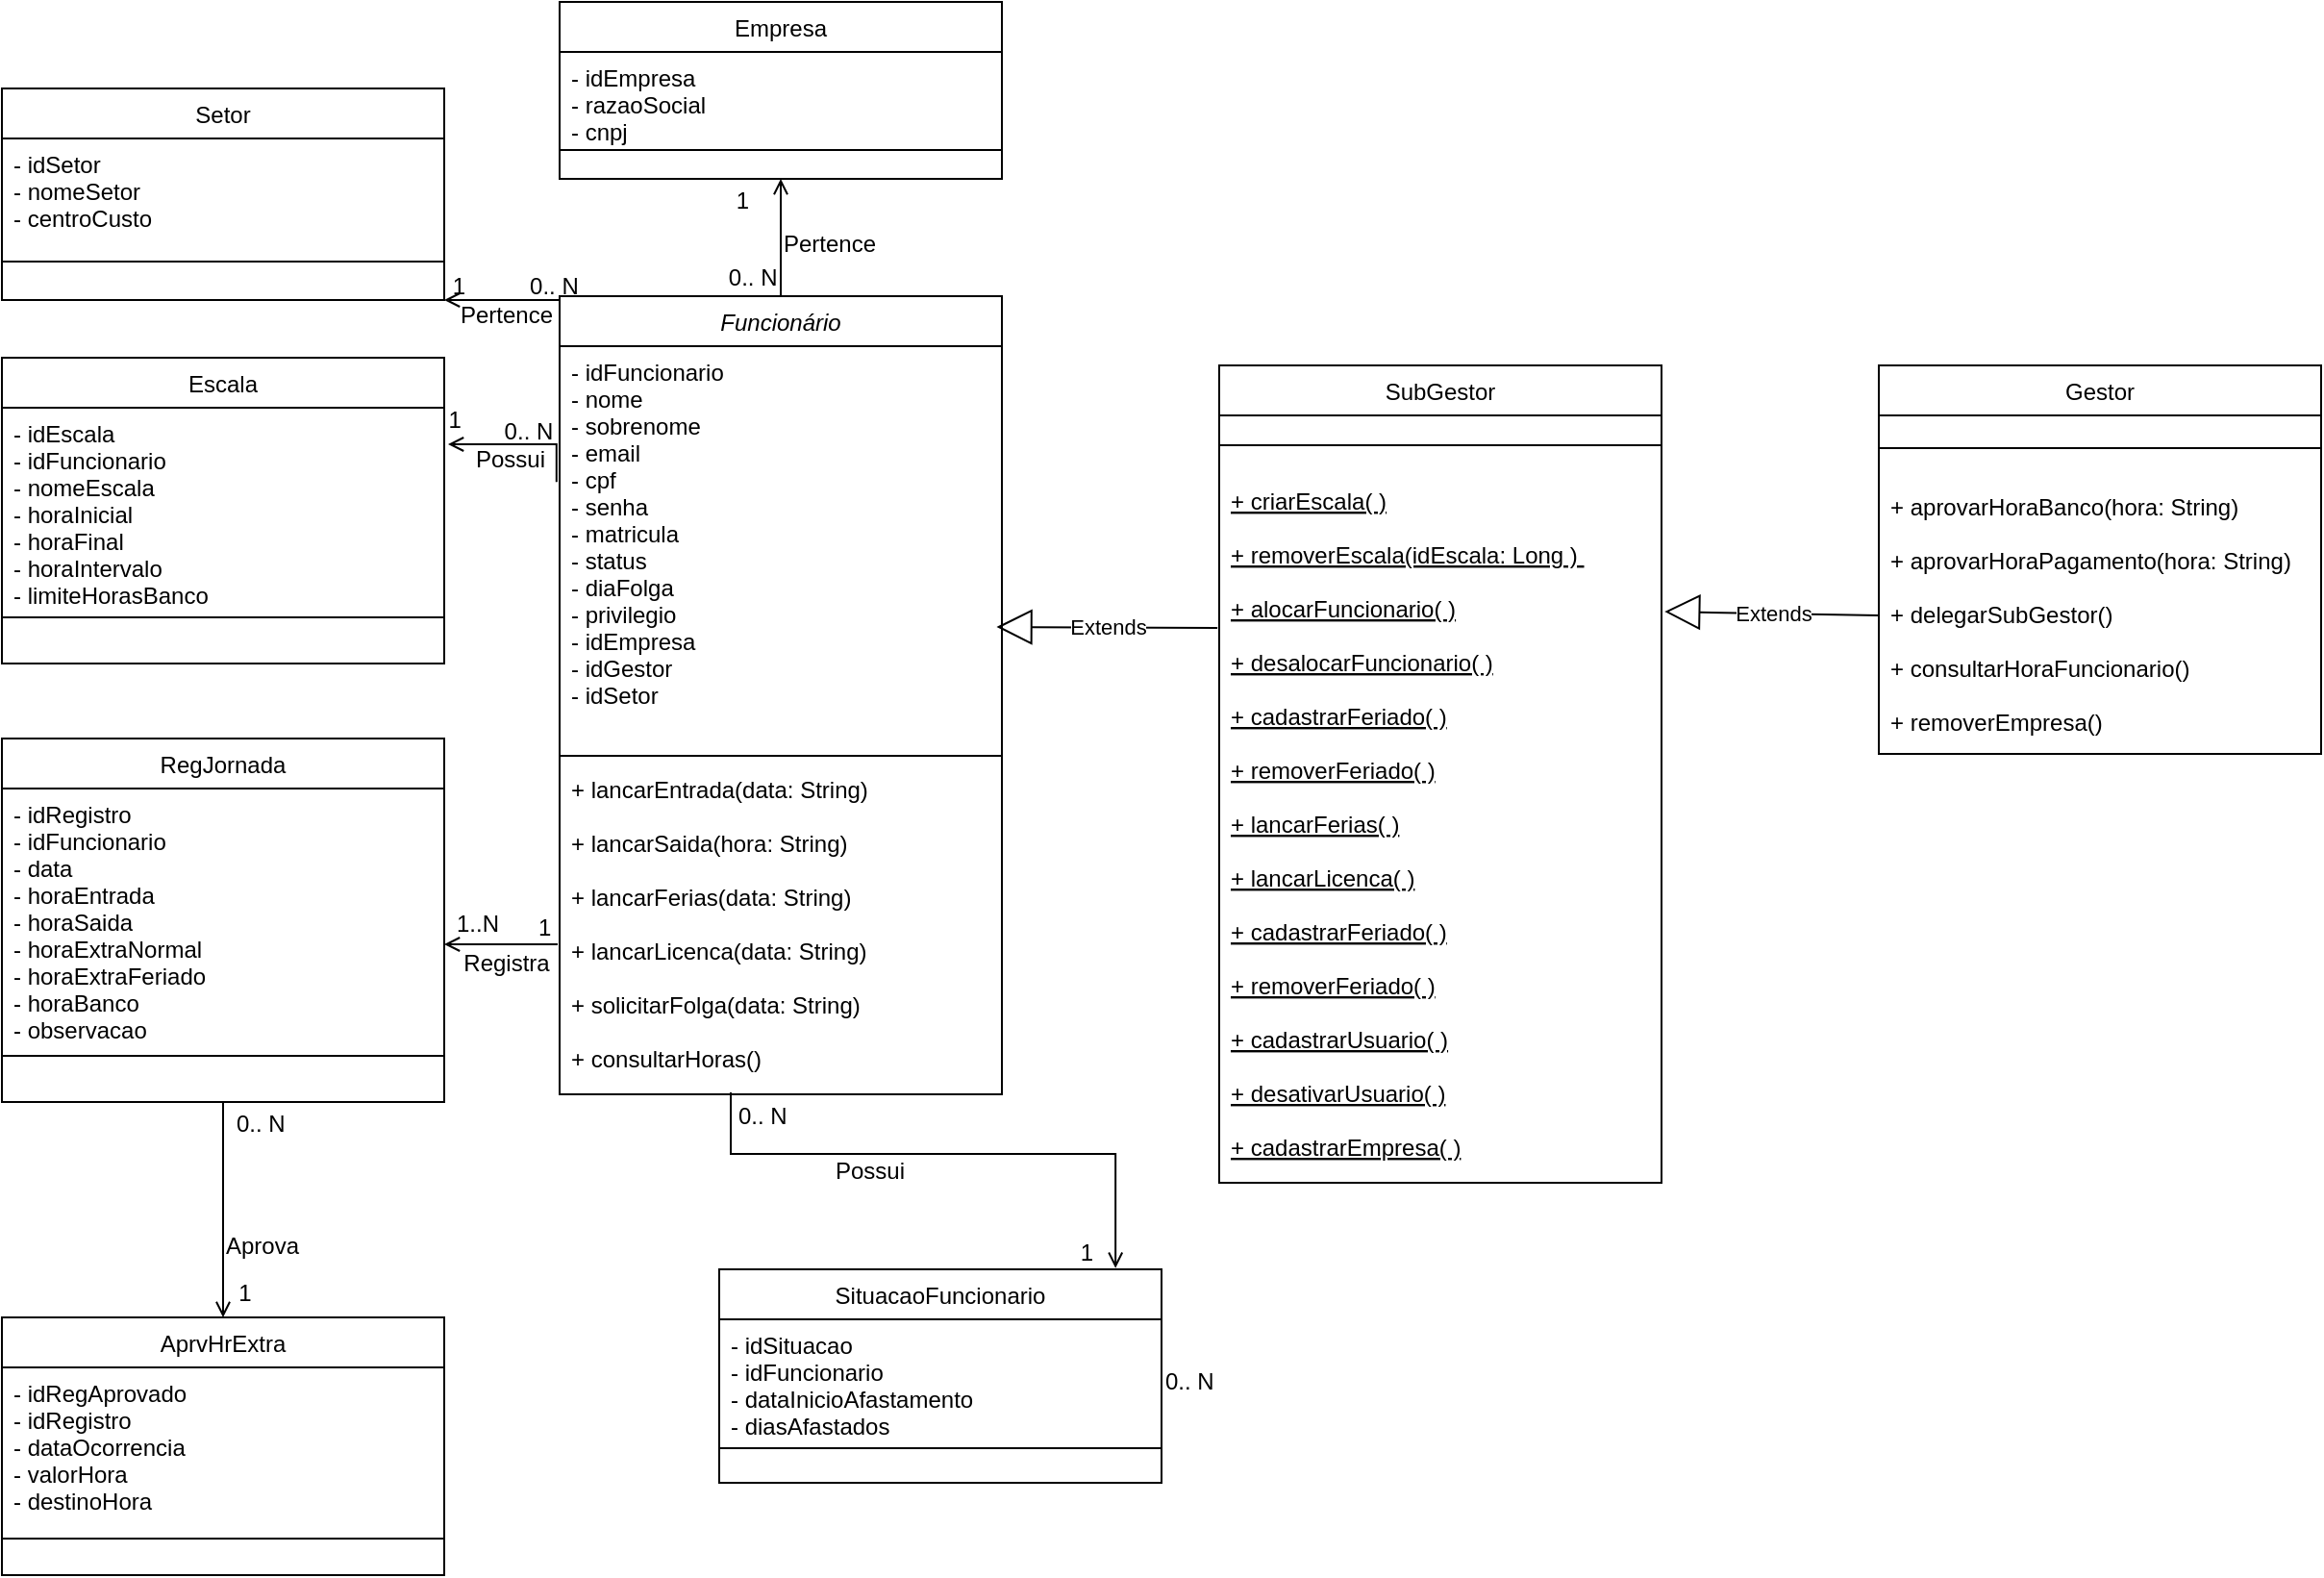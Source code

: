 <mxfile version="13.7.9" type="device"><diagram id="C5RBs43oDa-KdzZeNtuy" name="Page-1"><mxGraphModel dx="1422" dy="822" grid="0" gridSize="10" guides="1" tooltips="1" connect="1" arrows="1" fold="1" page="0" pageScale="1" pageWidth="827" pageHeight="1169" math="0" shadow="0"><root><mxCell id="WIyWlLk6GJQsqaUBKTNV-0"/><mxCell id="WIyWlLk6GJQsqaUBKTNV-1" parent="WIyWlLk6GJQsqaUBKTNV-0"/><mxCell id="zkfFHV4jXpPFQw0GAbJ--26" value="" style="endArrow=open;shadow=0;strokeWidth=1;rounded=0;endFill=1;edgeStyle=elbowEdgeStyle;elbow=vertical;entryX=0.5;entryY=1;entryDx=0;entryDy=0;exitX=0.5;exitY=0;exitDx=0;exitDy=0;" parent="WIyWlLk6GJQsqaUBKTNV-1" source="zkfFHV4jXpPFQw0GAbJ--0" target="zkfFHV4jXpPFQw0GAbJ--17" edge="1"><mxGeometry x="0.5" y="41" relative="1" as="geometry"><mxPoint x="495" y="210" as="sourcePoint"/><mxPoint x="344" y="266" as="targetPoint"/><mxPoint x="-40" y="32" as="offset"/><Array as="points"><mxPoint x="495" y="190"/><mxPoint x="394" y="266"/><mxPoint x="424" y="183"/></Array></mxGeometry></mxCell><mxCell id="zkfFHV4jXpPFQw0GAbJ--27" value="0.. N" style="resizable=0;align=left;verticalAlign=bottom;labelBackgroundColor=none;fontSize=12;" parent="zkfFHV4jXpPFQw0GAbJ--26" connectable="0" vertex="1"><mxGeometry x="-1" relative="1" as="geometry"><mxPoint x="-29.08" y="-1.03" as="offset"/></mxGeometry></mxCell><mxCell id="zkfFHV4jXpPFQw0GAbJ--28" value="1" style="resizable=0;align=right;verticalAlign=bottom;labelBackgroundColor=none;fontSize=12;" parent="zkfFHV4jXpPFQw0GAbJ--26" connectable="0" vertex="1"><mxGeometry x="1" relative="1" as="geometry"><mxPoint x="-15.0" y="19.86" as="offset"/></mxGeometry></mxCell><mxCell id="zkfFHV4jXpPFQw0GAbJ--29" value="Pertence&lt;br&gt;" style="text;html=1;resizable=0;points=[];;align=center;verticalAlign=middle;labelBackgroundColor=none;rounded=0;shadow=0;strokeWidth=1;fontSize=12;" parent="zkfFHV4jXpPFQw0GAbJ--26" vertex="1" connectable="0"><mxGeometry x="0.5" y="49" relative="1" as="geometry"><mxPoint x="74" y="19" as="offset"/></mxGeometry></mxCell><mxCell id="zkfFHV4jXpPFQw0GAbJ--0" value="Funcionário" style="swimlane;fontStyle=2;align=center;verticalAlign=top;childLayout=stackLayout;horizontal=1;startSize=26;horizontalStack=0;resizeParent=1;resizeLast=0;collapsible=1;marginBottom=0;rounded=0;shadow=0;strokeWidth=1;" parent="WIyWlLk6GJQsqaUBKTNV-1" vertex="1"><mxGeometry x="380" y="213" width="230" height="415" as="geometry"><mxRectangle x="230" y="140" width="160" height="26" as="alternateBounds"/></mxGeometry></mxCell><mxCell id="2-5WKOr7f_3vayHZ0w4X-16" value="- idFuncionario&#10;- nome&#10;- sobrenome&#10;- email&#10;- cpf&#10;- senha&#10;- matricula&#10;- status&#10;- diaFolga&#10;- privilegio&#10;- idEmpresa&#10;- idGestor&#10;- idSetor&#10;&#10;" style="text;align=left;verticalAlign=top;spacingLeft=4;spacingRight=4;overflow=hidden;rotatable=0;points=[[0,0.5],[1,0.5]];portConstraint=eastwest;" parent="zkfFHV4jXpPFQw0GAbJ--0" vertex="1"><mxGeometry y="26" width="230" height="209" as="geometry"/></mxCell><mxCell id="zkfFHV4jXpPFQw0GAbJ--4" value="" style="line;html=1;strokeWidth=1;align=left;verticalAlign=middle;spacingTop=-1;spacingLeft=3;spacingRight=3;rotatable=0;labelPosition=right;points=[];portConstraint=eastwest;" parent="zkfFHV4jXpPFQw0GAbJ--0" vertex="1"><mxGeometry y="235" width="230" height="8" as="geometry"/></mxCell><mxCell id="YddT41KF9alLqwYgBNXJ-0" value="+ lancarEntrada(data: String)&#10;&#10;+ lancarSaida(hora: String)&#10;&#10;+ lancarFerias(data: String)&#10;&#10;+ lancarLicenca(data: String)&#10;&#10;+ solicitarFolga(data: String)&#10;&#10;+ consultarHoras()" style="text;align=left;verticalAlign=top;spacingLeft=4;spacingRight=4;overflow=hidden;rotatable=0;points=[[0,0.5],[1,0.5]];portConstraint=eastwest;fontStyle=0" parent="zkfFHV4jXpPFQw0GAbJ--0" vertex="1"><mxGeometry y="243" width="230" height="172" as="geometry"/></mxCell><mxCell id="YddT41KF9alLqwYgBNXJ-9" value="0.. N" style="resizable=0;align=left;verticalAlign=bottom;labelBackgroundColor=none;fontSize=12;rotation=0;" parent="WIyWlLk6GJQsqaUBKTNV-1" connectable="0" vertex="1"><mxGeometry x="290" y="319.996" as="geometry"><mxPoint x="72.526" y="-103.619" as="offset"/></mxGeometry></mxCell><mxCell id="YddT41KF9alLqwYgBNXJ-10" value="1" style="resizable=0;align=right;verticalAlign=bottom;labelBackgroundColor=none;fontSize=12;rotation=0;" parent="WIyWlLk6GJQsqaUBKTNV-1" connectable="0" vertex="1"><mxGeometry x="290.004" y="260" as="geometry"><mxPoint x="42.49" y="-43.595" as="offset"/></mxGeometry></mxCell><mxCell id="zkfFHV4jXpPFQw0GAbJ--17" value="Empresa" style="swimlane;fontStyle=0;align=center;verticalAlign=top;childLayout=stackLayout;horizontal=1;startSize=26;horizontalStack=0;resizeParent=1;resizeLast=0;collapsible=1;marginBottom=0;rounded=0;shadow=0;strokeWidth=1;" parent="WIyWlLk6GJQsqaUBKTNV-1" vertex="1"><mxGeometry x="380" y="60" width="230" height="92" as="geometry"><mxRectangle x="550" y="140" width="160" height="26" as="alternateBounds"/></mxGeometry></mxCell><mxCell id="zkfFHV4jXpPFQw0GAbJ--18" value="- idEmpresa&#10;- razaoSocial&#10;- cnpj" style="text;align=left;verticalAlign=top;spacingLeft=4;spacingRight=4;overflow=hidden;rotatable=0;points=[[0,0.5],[1,0.5]];portConstraint=eastwest;" parent="zkfFHV4jXpPFQw0GAbJ--17" vertex="1"><mxGeometry y="26" width="230" height="46" as="geometry"/></mxCell><mxCell id="zkfFHV4jXpPFQw0GAbJ--23" value="" style="line;html=1;strokeWidth=1;align=left;verticalAlign=middle;spacingTop=-1;spacingLeft=3;spacingRight=3;rotatable=0;labelPosition=right;points=[];portConstraint=eastwest;" parent="zkfFHV4jXpPFQw0GAbJ--17" vertex="1"><mxGeometry y="72" width="230" height="10" as="geometry"/></mxCell><mxCell id="YddT41KF9alLqwYgBNXJ-11" value="Setor" style="swimlane;fontStyle=0;align=center;verticalAlign=top;childLayout=stackLayout;horizontal=1;startSize=26;horizontalStack=0;resizeParent=1;resizeLast=0;collapsible=1;marginBottom=0;rounded=0;shadow=0;strokeWidth=1;" parent="WIyWlLk6GJQsqaUBKTNV-1" vertex="1"><mxGeometry x="90" y="105" width="230" height="110" as="geometry"><mxRectangle x="550" y="140" width="160" height="26" as="alternateBounds"/></mxGeometry></mxCell><mxCell id="YddT41KF9alLqwYgBNXJ-12" value="- idSetor&#10;- nomeSetor&#10;- centroCusto" style="text;align=left;verticalAlign=top;spacingLeft=4;spacingRight=4;overflow=hidden;rotatable=0;points=[[0,0.5],[1,0.5]];portConstraint=eastwest;" parent="YddT41KF9alLqwYgBNXJ-11" vertex="1"><mxGeometry y="26" width="230" height="54" as="geometry"/></mxCell><mxCell id="YddT41KF9alLqwYgBNXJ-13" value="" style="line;html=1;strokeWidth=1;align=left;verticalAlign=middle;spacingTop=-1;spacingLeft=3;spacingRight=3;rotatable=0;labelPosition=right;points=[];portConstraint=eastwest;" parent="YddT41KF9alLqwYgBNXJ-11" vertex="1"><mxGeometry y="80" width="230" height="20" as="geometry"/></mxCell><mxCell id="2-5WKOr7f_3vayHZ0w4X-1" value="Escala" style="swimlane;fontStyle=0;align=center;verticalAlign=top;childLayout=stackLayout;horizontal=1;startSize=26;horizontalStack=0;resizeParent=1;resizeLast=0;collapsible=1;marginBottom=0;rounded=0;shadow=0;strokeWidth=1;" parent="WIyWlLk6GJQsqaUBKTNV-1" vertex="1"><mxGeometry x="90" y="245" width="230" height="159" as="geometry"><mxRectangle x="550" y="140" width="160" height="26" as="alternateBounds"/></mxGeometry></mxCell><mxCell id="2-5WKOr7f_3vayHZ0w4X-2" value="- idEscala&#10;- idFuncionario&#10;- nomeEscala&#10;- horaInicial&#10;- horaFinal&#10;- horaIntervalo&#10;- limiteHorasBanco" style="text;align=left;verticalAlign=top;spacingLeft=4;spacingRight=4;overflow=hidden;rotatable=0;points=[[0,0.5],[1,0.5]];portConstraint=eastwest;" parent="2-5WKOr7f_3vayHZ0w4X-1" vertex="1"><mxGeometry y="26" width="230" height="104" as="geometry"/></mxCell><mxCell id="2-5WKOr7f_3vayHZ0w4X-3" value="" style="line;html=1;strokeWidth=1;align=left;verticalAlign=middle;spacingTop=-1;spacingLeft=3;spacingRight=3;rotatable=0;labelPosition=right;points=[];portConstraint=eastwest;" parent="2-5WKOr7f_3vayHZ0w4X-1" vertex="1"><mxGeometry y="130" width="230" height="10" as="geometry"/></mxCell><mxCell id="2-5WKOr7f_3vayHZ0w4X-20" value="Pertence&lt;br&gt;" style="text;html=1;resizable=0;points=[];;align=center;verticalAlign=middle;labelBackgroundColor=none;rounded=0;shadow=0;strokeWidth=1;fontSize=12;" parent="WIyWlLk6GJQsqaUBKTNV-1" vertex="1" connectable="0"><mxGeometry x="352" y="223" as="geometry"/></mxCell><mxCell id="2-5WKOr7f_3vayHZ0w4X-21" value="Possui&lt;br&gt;" style="text;html=1;resizable=0;points=[];;align=center;verticalAlign=middle;labelBackgroundColor=none;rounded=0;shadow=0;strokeWidth=1;fontSize=12;" parent="WIyWlLk6GJQsqaUBKTNV-1" vertex="1" connectable="0"><mxGeometry x="352" y="260" as="geometry"><mxPoint x="2" y="38" as="offset"/></mxGeometry></mxCell><mxCell id="2-5WKOr7f_3vayHZ0w4X-22" value="" style="endArrow=open;shadow=0;strokeWidth=1;rounded=0;endFill=1;edgeStyle=elbowEdgeStyle;elbow=vertical;exitX=-0.007;exitY=0.338;exitDx=0;exitDy=0;exitPerimeter=0;" parent="WIyWlLk6GJQsqaUBKTNV-1" source="2-5WKOr7f_3vayHZ0w4X-16" edge="1"><mxGeometry x="0.5" y="41" relative="1" as="geometry"><mxPoint x="350" y="283.0" as="sourcePoint"/><mxPoint x="322" y="290" as="targetPoint"/><mxPoint x="-40" y="32" as="offset"/><Array as="points"><mxPoint x="350" y="290"/><mxPoint x="249" y="336"/><mxPoint x="279" y="253"/></Array></mxGeometry></mxCell><mxCell id="2-5WKOr7f_3vayHZ0w4X-23" value="0.. N" style="resizable=0;align=left;verticalAlign=bottom;labelBackgroundColor=none;fontSize=12;" parent="2-5WKOr7f_3vayHZ0w4X-22" connectable="0" vertex="1"><mxGeometry x="-1" relative="1" as="geometry"><mxPoint x="-29.08" y="-17.8" as="offset"/></mxGeometry></mxCell><mxCell id="2-5WKOr7f_3vayHZ0w4X-24" value="1" style="resizable=0;align=right;verticalAlign=bottom;labelBackgroundColor=none;fontSize=12;" parent="2-5WKOr7f_3vayHZ0w4X-22" connectable="0" vertex="1"><mxGeometry x="1" relative="1" as="geometry"><mxPoint x="8.39" y="-3.81" as="offset"/></mxGeometry></mxCell><mxCell id="2-5WKOr7f_3vayHZ0w4X-26" value="" style="endArrow=open;shadow=0;strokeWidth=1;rounded=0;endFill=1;edgeStyle=elbowEdgeStyle;elbow=vertical;entryX=1;entryY=1;entryDx=0;entryDy=0;exitX=0;exitY=0;exitDx=0;exitDy=0;" parent="WIyWlLk6GJQsqaUBKTNV-1" source="zkfFHV4jXpPFQw0GAbJ--0" target="YddT41KF9alLqwYgBNXJ-11" edge="1"><mxGeometry x="0.5" y="41" relative="1" as="geometry"><mxPoint x="370" y="203.0" as="sourcePoint"/><mxPoint x="370" y="160" as="targetPoint"/><mxPoint x="-40" y="32" as="offset"/><Array as="points"><mxPoint x="350" y="215"/><mxPoint x="269" y="256"/><mxPoint x="299" y="173"/></Array></mxGeometry></mxCell><mxCell id="2-5WKOr7f_3vayHZ0w4X-34" value="Extends" style="endArrow=block;endSize=16;endFill=0;html=1;entryX=0.988;entryY=0;entryDx=0;entryDy=0;entryPerimeter=0;exitX=-0.004;exitY=0.216;exitDx=0;exitDy=0;exitPerimeter=0;" parent="WIyWlLk6GJQsqaUBKTNV-1" source="YddT41KF9alLqwYgBNXJ-1" edge="1"><mxGeometry width="160" relative="1" as="geometry"><mxPoint x="683" y="385" as="sourcePoint"/><mxPoint x="607.24" y="385" as="targetPoint"/></mxGeometry></mxCell><mxCell id="2-5WKOr7f_3vayHZ0w4X-35" value="Extends" style="endArrow=block;endSize=16;endFill=0;html=1;entryX=1.007;entryY=0.193;entryDx=0;entryDy=0;entryPerimeter=0;exitX=0;exitY=0.5;exitDx=0;exitDy=0;" parent="WIyWlLk6GJQsqaUBKTNV-1" source="YddT41KF9alLqwYgBNXJ-8" target="YddT41KF9alLqwYgBNXJ-1" edge="1"><mxGeometry width="160" relative="1" as="geometry"><mxPoint x="650" y="530" as="sourcePoint"/><mxPoint x="617.24" y="395" as="targetPoint"/></mxGeometry></mxCell><mxCell id="2-5WKOr7f_3vayHZ0w4X-7" value="RegJornada" style="swimlane;fontStyle=0;align=center;verticalAlign=top;childLayout=stackLayout;horizontal=1;startSize=26;horizontalStack=0;resizeParent=1;resizeLast=0;collapsible=1;marginBottom=0;rounded=0;shadow=0;strokeWidth=1;" parent="WIyWlLk6GJQsqaUBKTNV-1" vertex="1"><mxGeometry x="90" y="443" width="230" height="189" as="geometry"><mxRectangle x="550" y="140" width="160" height="26" as="alternateBounds"/></mxGeometry></mxCell><mxCell id="2-5WKOr7f_3vayHZ0w4X-8" value="- idRegistro&#10;- idFuncionario&#10;- data&#10;- horaEntrada&#10;- horaSaida&#10;- horaExtraNormal&#10;- horaExtraFeriado&#10;- horaBanco&#10;- observacao" style="text;align=left;verticalAlign=top;spacingLeft=4;spacingRight=4;overflow=hidden;rotatable=0;points=[[0,0.5],[1,0.5]];portConstraint=eastwest;" parent="2-5WKOr7f_3vayHZ0w4X-7" vertex="1"><mxGeometry y="26" width="230" height="134" as="geometry"/></mxCell><mxCell id="2-5WKOr7f_3vayHZ0w4X-9" value="" style="line;html=1;strokeWidth=1;align=left;verticalAlign=middle;spacingTop=-1;spacingLeft=3;spacingRight=3;rotatable=0;labelPosition=right;points=[];portConstraint=eastwest;" parent="2-5WKOr7f_3vayHZ0w4X-7" vertex="1"><mxGeometry y="160" width="230" height="10" as="geometry"/></mxCell><mxCell id="2-5WKOr7f_3vayHZ0w4X-36" value="" style="endArrow=open;shadow=0;strokeWidth=1;rounded=0;endFill=1;edgeStyle=elbowEdgeStyle;elbow=vertical;" parent="WIyWlLk6GJQsqaUBKTNV-1" edge="1"><mxGeometry x="0.5" y="41" relative="1" as="geometry"><mxPoint x="379" y="550" as="sourcePoint"/><mxPoint x="320" y="550" as="targetPoint"/><mxPoint x="-40" y="32" as="offset"/><Array as="points"><mxPoint x="348" y="550"/><mxPoint x="247" y="596"/><mxPoint x="277" y="513"/></Array></mxGeometry></mxCell><mxCell id="2-5WKOr7f_3vayHZ0w4X-37" value="1" style="resizable=0;align=left;verticalAlign=bottom;labelBackgroundColor=none;fontSize=12;" parent="2-5WKOr7f_3vayHZ0w4X-36" connectable="0" vertex="1"><mxGeometry x="-1" relative="1" as="geometry"><mxPoint x="-12" as="offset"/></mxGeometry></mxCell><mxCell id="2-5WKOr7f_3vayHZ0w4X-38" value="1..N&#10;" style="resizable=0;align=right;verticalAlign=bottom;labelBackgroundColor=none;fontSize=12;" parent="2-5WKOr7f_3vayHZ0w4X-36" connectable="0" vertex="1"><mxGeometry x="1" relative="1" as="geometry"><mxPoint x="30.0" y="12.0" as="offset"/></mxGeometry></mxCell><mxCell id="2-5WKOr7f_3vayHZ0w4X-40" value="Registra" style="text;html=1;resizable=0;points=[];;align=center;verticalAlign=middle;labelBackgroundColor=none;rounded=0;shadow=0;strokeWidth=1;fontSize=12;" parent="WIyWlLk6GJQsqaUBKTNV-1" vertex="1" connectable="0"><mxGeometry x="352" y="560" as="geometry"/></mxCell><mxCell id="2-5WKOr7f_3vayHZ0w4X-47" value="" style="endArrow=open;shadow=0;strokeWidth=1;rounded=0;endFill=1;edgeStyle=elbowEdgeStyle;elbow=vertical;exitX=0.5;exitY=1;exitDx=0;exitDy=0;entryX=0.5;entryY=0;entryDx=0;entryDy=0;" parent="WIyWlLk6GJQsqaUBKTNV-1" source="2-5WKOr7f_3vayHZ0w4X-7" edge="1" target="2-5WKOr7f_3vayHZ0w4X-41"><mxGeometry x="0.5" y="41" relative="1" as="geometry"><mxPoint x="380.2" y="754.572" as="sourcePoint"/><mxPoint x="323.81" y="740" as="targetPoint"/><mxPoint x="-40" y="32" as="offset"/><Array as="points"><mxPoint x="226" y="674"/><mxPoint x="351.81" y="740"/><mxPoint x="250.81" y="786"/><mxPoint x="280.81" y="703"/></Array></mxGeometry></mxCell><mxCell id="2-5WKOr7f_3vayHZ0w4X-49" value="1" style="resizable=0;align=right;verticalAlign=bottom;labelBackgroundColor=none;fontSize=12;" parent="2-5WKOr7f_3vayHZ0w4X-47" connectable="0" vertex="1"><mxGeometry x="1" relative="1" as="geometry"><mxPoint x="16.32" y="-4" as="offset"/></mxGeometry></mxCell><mxCell id="2-5WKOr7f_3vayHZ0w4X-51" value="Aprova" style="text;html=1;resizable=0;points=[];;align=center;verticalAlign=middle;labelBackgroundColor=none;rounded=0;shadow=0;strokeWidth=1;fontSize=12;" parent="WIyWlLk6GJQsqaUBKTNV-1" vertex="1" connectable="0"><mxGeometry x="247" y="499" as="geometry"><mxPoint x="-22" y="208" as="offset"/></mxGeometry></mxCell><mxCell id="2-5WKOr7f_3vayHZ0w4X-55" value="0.. N" style="resizable=0;align=left;verticalAlign=bottom;labelBackgroundColor=none;fontSize=12;" parent="WIyWlLk6GJQsqaUBKTNV-1" connectable="0" vertex="1"><mxGeometry x="693.0" y="785.772" as="geometry"/></mxCell><mxCell id="2-5WKOr7f_3vayHZ0w4X-60" value="Possui&lt;br&gt;" style="text;html=1;resizable=0;points=[];;align=center;verticalAlign=middle;labelBackgroundColor=none;rounded=0;shadow=0;strokeWidth=1;fontSize=12;" parent="WIyWlLk6GJQsqaUBKTNV-1" vertex="1" connectable="0"><mxGeometry x="541.001" y="668" as="geometry"/></mxCell><mxCell id="2-5WKOr7f_3vayHZ0w4X-64" value="" style="endArrow=open;shadow=0;strokeWidth=1;rounded=0;endFill=1;edgeStyle=elbowEdgeStyle;elbow=vertical;exitX=0.387;exitY=0.994;exitDx=0;exitDy=0;exitPerimeter=0;entryX=0.896;entryY=-0.006;entryDx=0;entryDy=0;entryPerimeter=0;" parent="WIyWlLk6GJQsqaUBKTNV-1" source="YddT41KF9alLqwYgBNXJ-0" target="2-5WKOr7f_3vayHZ0w4X-52" edge="1"><mxGeometry x="0.5" y="41" relative="1" as="geometry"><mxPoint x="424.01" y="810.784" as="sourcePoint"/><mxPoint x="415" y="879" as="targetPoint"/><mxPoint x="-40" y="32" as="offset"/><Array as="points"><mxPoint x="460" y="659"/><mxPoint x="461" y="673"/></Array></mxGeometry></mxCell><mxCell id="2-5WKOr7f_3vayHZ0w4X-65" value="0.. N" style="resizable=0;align=left;verticalAlign=bottom;labelBackgroundColor=none;fontSize=12;" parent="2-5WKOr7f_3vayHZ0w4X-64" connectable="0" vertex="1"><mxGeometry x="-1" relative="1" as="geometry"><mxPoint x="-259.01" y="25.03" as="offset"/></mxGeometry></mxCell><mxCell id="2-5WKOr7f_3vayHZ0w4X-72" value="0.. N" style="resizable=0;align=left;verticalAlign=bottom;labelBackgroundColor=none;fontSize=12;" parent="WIyWlLk6GJQsqaUBKTNV-1" connectable="0" vertex="1"><mxGeometry x="471" y="647.998" as="geometry"/></mxCell><mxCell id="6HylBPbV_b1KTSLZEaob-0" value="1" style="resizable=0;align=right;verticalAlign=bottom;labelBackgroundColor=none;fontSize=12;" parent="WIyWlLk6GJQsqaUBKTNV-1" connectable="0" vertex="1"><mxGeometry x="659" y="719.0" as="geometry"/></mxCell><mxCell id="2-5WKOr7f_3vayHZ0w4X-52" value="SituacaoFuncionario" style="swimlane;fontStyle=0;align=center;verticalAlign=top;childLayout=stackLayout;horizontal=1;startSize=26;horizontalStack=0;resizeParent=1;resizeLast=0;collapsible=1;marginBottom=0;rounded=0;shadow=0;strokeWidth=1;" parent="WIyWlLk6GJQsqaUBKTNV-1" vertex="1"><mxGeometry x="463" y="719" width="230" height="111" as="geometry"><mxRectangle x="550" y="140" width="160" height="26" as="alternateBounds"/></mxGeometry></mxCell><mxCell id="2-5WKOr7f_3vayHZ0w4X-53" value="- idSituacao&#10;- idFuncionario&#10;- dataInicioAfastamento&#10;- diasAfastados" style="text;align=left;verticalAlign=top;spacingLeft=4;spacingRight=4;overflow=hidden;rotatable=0;points=[[0,0.5],[1,0.5]];portConstraint=eastwest;" parent="2-5WKOr7f_3vayHZ0w4X-52" vertex="1"><mxGeometry y="26" width="230" height="62" as="geometry"/></mxCell><mxCell id="2-5WKOr7f_3vayHZ0w4X-54" value="" style="line;html=1;strokeWidth=1;align=left;verticalAlign=middle;spacingTop=-1;spacingLeft=3;spacingRight=3;rotatable=0;labelPosition=right;points=[];portConstraint=eastwest;" parent="2-5WKOr7f_3vayHZ0w4X-52" vertex="1"><mxGeometry y="88" width="230" height="10" as="geometry"/></mxCell><mxCell id="zkfFHV4jXpPFQw0GAbJ--6" value="SubGestor" style="swimlane;fontStyle=0;align=center;verticalAlign=top;childLayout=stackLayout;horizontal=1;startSize=26;horizontalStack=0;resizeParent=1;resizeLast=0;collapsible=1;marginBottom=0;rounded=0;shadow=0;strokeWidth=1;" parent="WIyWlLk6GJQsqaUBKTNV-1" vertex="1"><mxGeometry x="723" y="249" width="230" height="425" as="geometry"><mxRectangle x="130" y="380" width="160" height="26" as="alternateBounds"/></mxGeometry></mxCell><mxCell id="zkfFHV4jXpPFQw0GAbJ--9" value="" style="line;html=1;strokeWidth=1;align=left;verticalAlign=middle;spacingTop=-1;spacingLeft=3;spacingRight=3;rotatable=0;labelPosition=right;points=[];portConstraint=eastwest;" parent="zkfFHV4jXpPFQw0GAbJ--6" vertex="1"><mxGeometry y="26" width="230" height="31" as="geometry"/></mxCell><mxCell id="YddT41KF9alLqwYgBNXJ-1" value="+ criarEscala( )&#10;&#10;+ removerEscala(idEscala: Long ) &#10;&#10;+ alocarFuncionario( )&#10;&#10;+ desalocarFuncionario( )&#10;&#10;+ cadastrarFeriado( )&#10;&#10;+ removerFeriado( )&#10;&#10;+ lancarFerias( )&#10;&#10;+ lancarLicenca( )&#10;&#10;+ cadastrarFeriado( )&#10;&#10;+ removerFeriado( )&#10;&#10;+ cadastrarUsuario( )&#10;&#10;+ desativarUsuario( )&#10;&#10;+ cadastrarEmpresa( )&#10;&#10;" style="text;align=left;verticalAlign=top;spacingLeft=4;spacingRight=4;overflow=hidden;rotatable=0;points=[[0,0.5],[1,0.5]];portConstraint=eastwest;fontStyle=4" parent="zkfFHV4jXpPFQw0GAbJ--6" vertex="1"><mxGeometry y="57" width="230" height="368" as="geometry"/></mxCell><mxCell id="zkfFHV4jXpPFQw0GAbJ--13" value="Gestor&#10;" style="swimlane;fontStyle=0;align=center;verticalAlign=top;childLayout=stackLayout;horizontal=1;startSize=26;horizontalStack=0;resizeParent=1;resizeLast=0;collapsible=1;marginBottom=0;rounded=0;shadow=0;strokeWidth=1;" parent="WIyWlLk6GJQsqaUBKTNV-1" vertex="1"><mxGeometry x="1066" y="249" width="230" height="202" as="geometry"><mxRectangle x="340" y="380" width="170" height="26" as="alternateBounds"/></mxGeometry></mxCell><mxCell id="zkfFHV4jXpPFQw0GAbJ--15" value="" style="line;html=1;strokeWidth=1;align=left;verticalAlign=middle;spacingTop=-1;spacingLeft=3;spacingRight=3;rotatable=0;labelPosition=right;points=[];portConstraint=eastwest;" parent="zkfFHV4jXpPFQw0GAbJ--13" vertex="1"><mxGeometry y="26" width="230" height="34" as="geometry"/></mxCell><mxCell id="YddT41KF9alLqwYgBNXJ-8" value="+ aprovarHoraBanco(hora: String)&#10;&#10;+ aprovarHoraPagamento(hora: String)&#10;&#10;+ delegarSubGestor()&#10;&#10;+ consultarHoraFuncionario()&#10;&#10;+ removerEmpresa()&#10;" style="text;align=left;verticalAlign=top;spacingLeft=4;spacingRight=4;overflow=hidden;rotatable=0;points=[[0,0.5],[1,0.5]];portConstraint=eastwest;fontStyle=0" parent="zkfFHV4jXpPFQw0GAbJ--13" vertex="1"><mxGeometry y="60" width="230" height="140" as="geometry"/></mxCell><mxCell id="2-5WKOr7f_3vayHZ0w4X-41" value="AprvHrExtra" style="swimlane;fontStyle=0;align=center;verticalAlign=top;childLayout=stackLayout;horizontal=1;startSize=26;horizontalStack=0;resizeParent=1;resizeLast=0;collapsible=1;marginBottom=0;rounded=0;shadow=0;strokeWidth=1;" parent="WIyWlLk6GJQsqaUBKTNV-1" vertex="1"><mxGeometry x="90" y="744" width="230" height="134" as="geometry"><mxRectangle x="550" y="140" width="160" height="26" as="alternateBounds"/></mxGeometry></mxCell><mxCell id="2-5WKOr7f_3vayHZ0w4X-42" value="- idRegAprovado&#10;- idRegistro&#10;- dataOcorrencia&#10;- valorHora&#10;- destinoHora" style="text;align=left;verticalAlign=top;spacingLeft=4;spacingRight=4;overflow=hidden;rotatable=0;points=[[0,0.5],[1,0.5]];portConstraint=eastwest;" parent="2-5WKOr7f_3vayHZ0w4X-41" vertex="1"><mxGeometry y="26" width="230" height="84" as="geometry"/></mxCell><mxCell id="2-5WKOr7f_3vayHZ0w4X-43" value="" style="line;html=1;strokeWidth=1;align=left;verticalAlign=middle;spacingTop=-1;spacingLeft=3;spacingRight=3;rotatable=0;labelPosition=right;points=[];portConstraint=eastwest;" parent="2-5WKOr7f_3vayHZ0w4X-41" vertex="1"><mxGeometry y="110" width="230" height="10" as="geometry"/></mxCell></root></mxGraphModel></diagram></mxfile>